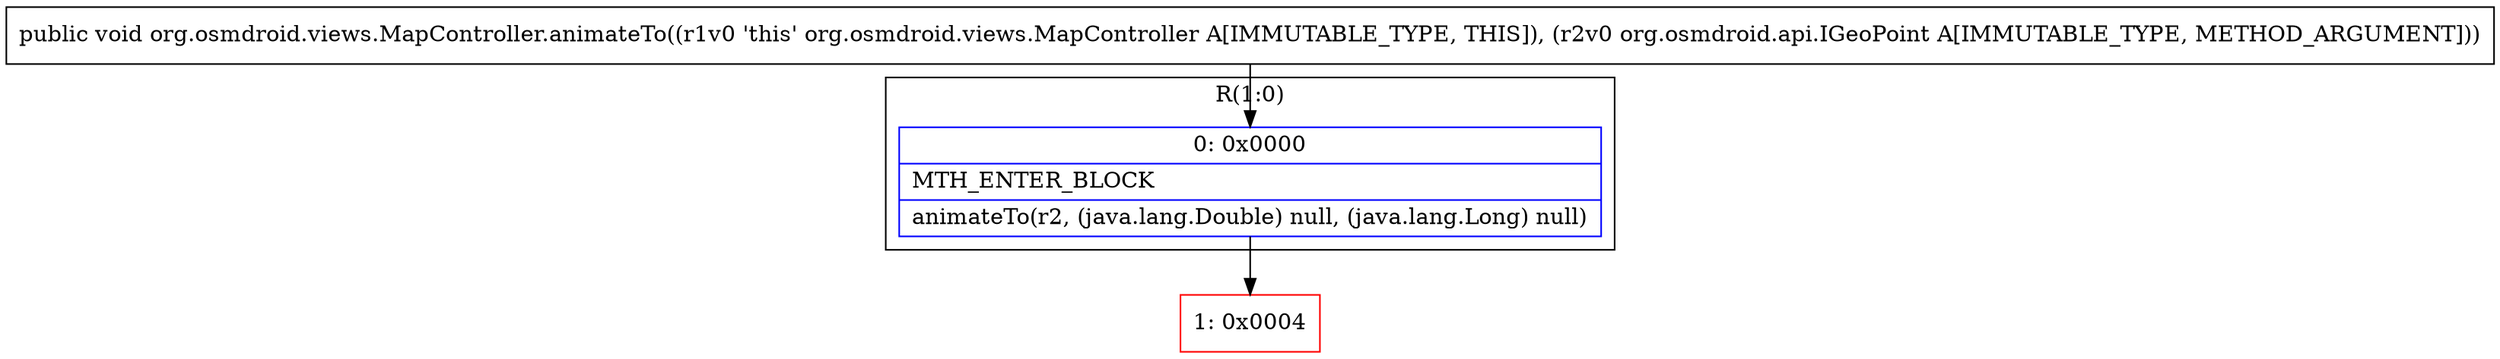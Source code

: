 digraph "CFG fororg.osmdroid.views.MapController.animateTo(Lorg\/osmdroid\/api\/IGeoPoint;)V" {
subgraph cluster_Region_98910867 {
label = "R(1:0)";
node [shape=record,color=blue];
Node_0 [shape=record,label="{0\:\ 0x0000|MTH_ENTER_BLOCK\l|animateTo(r2, (java.lang.Double) null, (java.lang.Long) null)\l}"];
}
Node_1 [shape=record,color=red,label="{1\:\ 0x0004}"];
MethodNode[shape=record,label="{public void org.osmdroid.views.MapController.animateTo((r1v0 'this' org.osmdroid.views.MapController A[IMMUTABLE_TYPE, THIS]), (r2v0 org.osmdroid.api.IGeoPoint A[IMMUTABLE_TYPE, METHOD_ARGUMENT])) }"];
MethodNode -> Node_0;
Node_0 -> Node_1;
}

